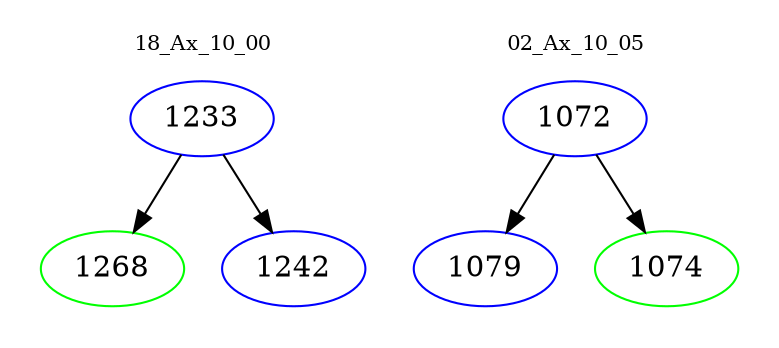 digraph{
subgraph cluster_0 {
color = white
label = "18_Ax_10_00";
fontsize=10;
T0_1233 [label="1233", color="blue"]
T0_1233 -> T0_1268 [color="black"]
T0_1268 [label="1268", color="green"]
T0_1233 -> T0_1242 [color="black"]
T0_1242 [label="1242", color="blue"]
}
subgraph cluster_1 {
color = white
label = "02_Ax_10_05";
fontsize=10;
T1_1072 [label="1072", color="blue"]
T1_1072 -> T1_1079 [color="black"]
T1_1079 [label="1079", color="blue"]
T1_1072 -> T1_1074 [color="black"]
T1_1074 [label="1074", color="green"]
}
}
